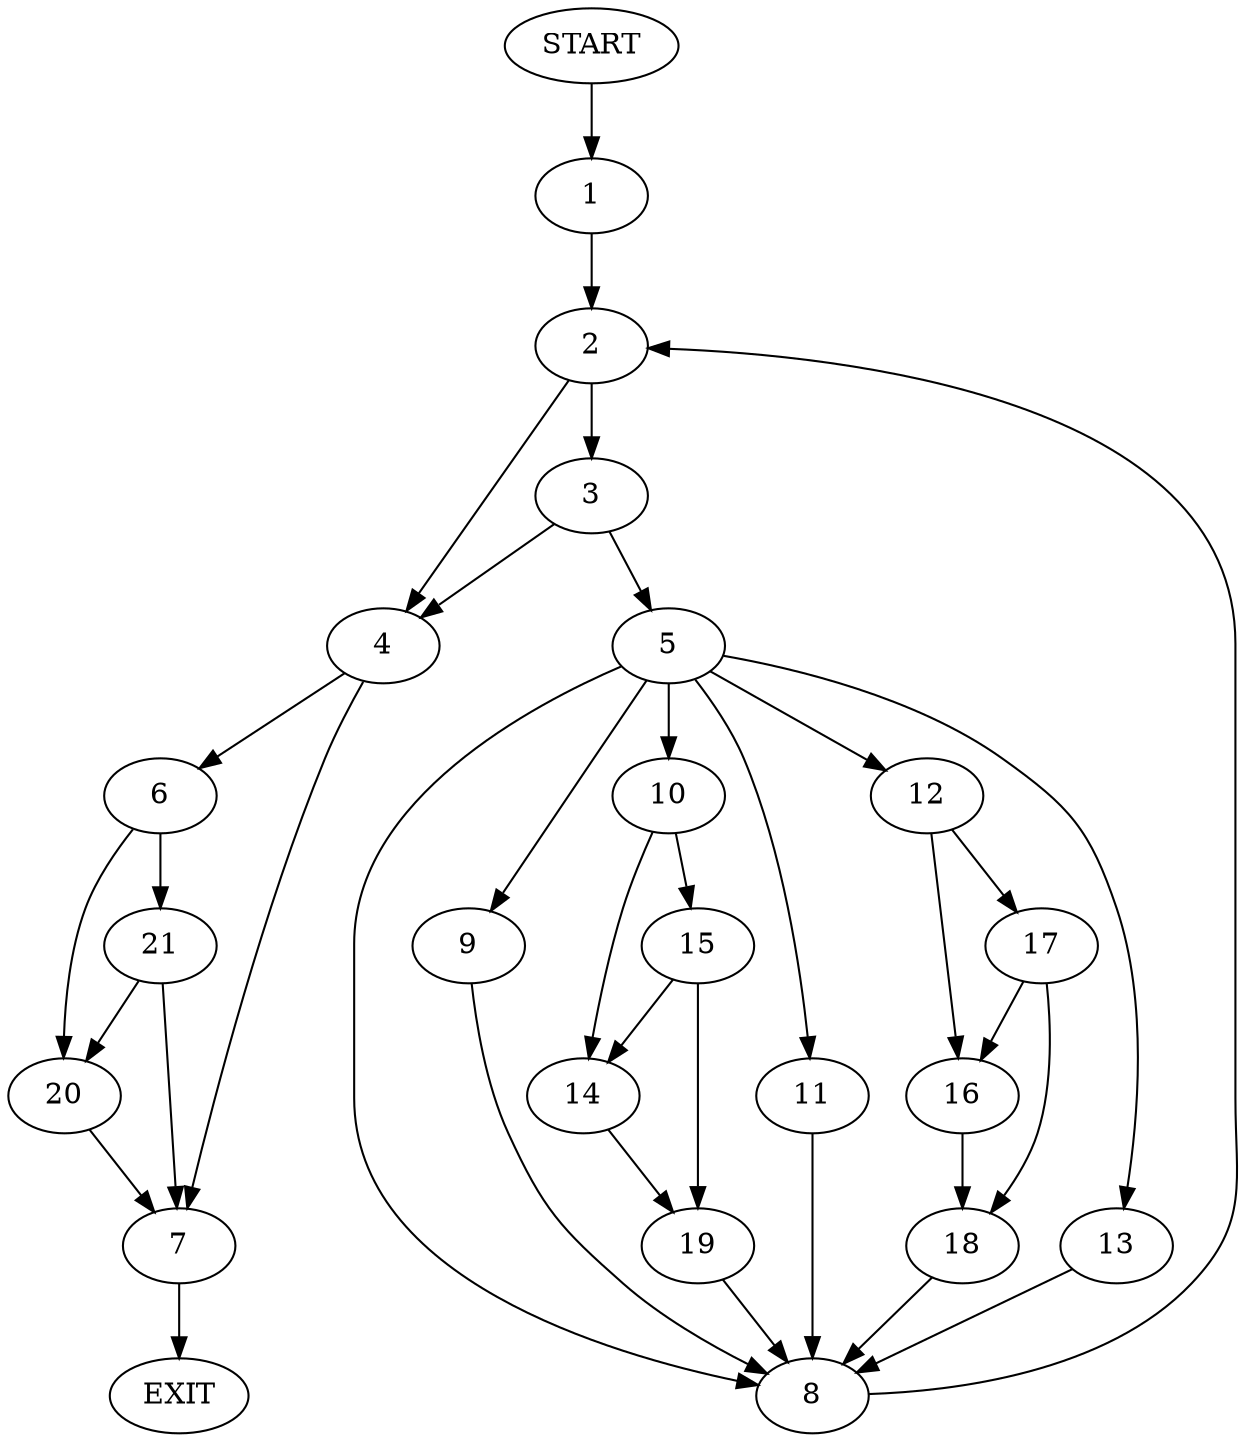 digraph {
0 [label="START"]
22 [label="EXIT"]
0 -> 1
1 -> 2
2 -> 3
2 -> 4
3 -> 5
3 -> 4
4 -> 6
4 -> 7
5 -> 8
5 -> 9
5 -> 10
5 -> 11
5 -> 12
5 -> 13
8 -> 2
10 -> 14
10 -> 15
13 -> 8
9 -> 8
12 -> 16
12 -> 17
11 -> 8
17 -> 16
17 -> 18
16 -> 18
18 -> 8
15 -> 14
15 -> 19
14 -> 19
19 -> 8
6 -> 20
6 -> 21
7 -> 22
20 -> 7
21 -> 20
21 -> 7
}
